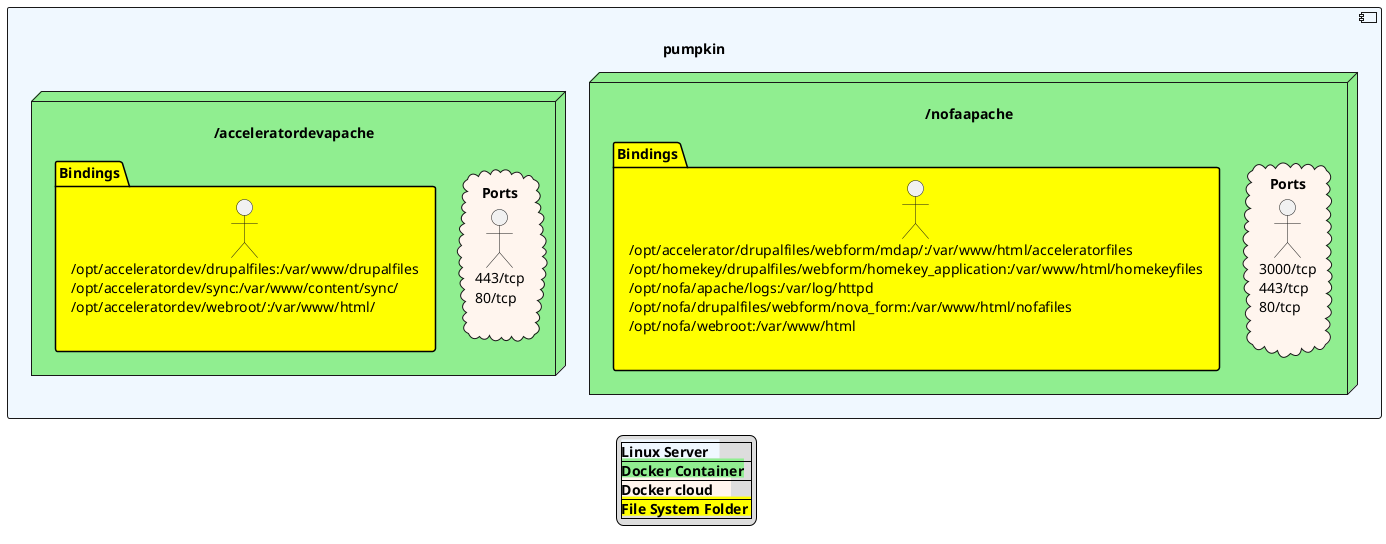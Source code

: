 @startuml "Generated"
'on: 2021-12-28T12:38:34.477-08:00
'hide stereotype

legend
|<back:AliceBlue><b>Linux Server   </b></back>|
|<back:LightGreen><b>Docker Container</b></back>|
|<back:SeaShell><b>Docker cloud     </b></back>|
|<back:Yellow><b>File System Folder </b></back>|
endlegend

	component "\npumpkin" as x136404212 #AliceBlue {
	

		node "\n/nofaapache" as x51798953 #LightGreen {
	
			cloud  "Ports" as p1 #SeaShell  {
                "3000/tcp\n443/tcp\n80/tcp\n"
            }

			folder "Bindings" as b1 #Yellow {
            "/opt/accelerator/drupalfiles/webform/mdap/:/var/www/html/acceleratorfiles\n/opt/homekey/drupalfiles/webform/homekey_application:/var/www/html/homekeyfiles\n/opt/nofa/apache/logs:/var/log/httpd\n/opt/nofa/drupalfiles/webform/nova_form:/var/www/html/nofafiles\n/opt/nofa/webroot:/var/www/html\n"
            }

	    }

		node "\n/acceleratordevapache" as x81443005 #LightGreen {
	

			cloud  "Ports" as p2 #SeaShell {
                "443/tcp\n80/tcp\n"
}

			folder "Bindings" as b2 #Yellow {
"/opt/acceleratordev/drupalfiles:/var/www/drupalfiles\n/opt/acceleratordev/sync:/var/www/content/sync/\n/opt/acceleratordev/webroot/:/var/www/html/\n"
}

 

}
@enduml